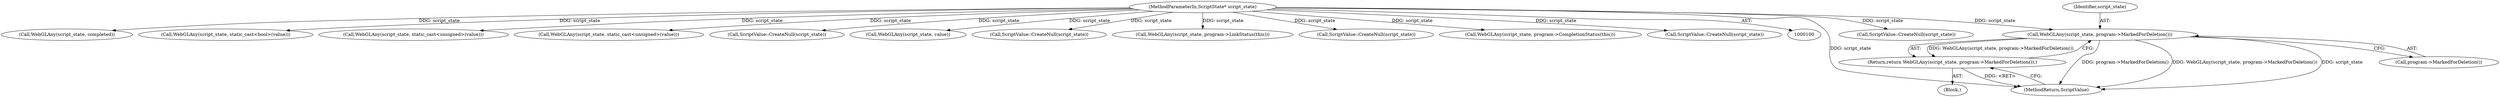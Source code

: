 digraph "0_Chrome_a4150b688a754d3d10d2ca385155b1c95d77d6ae_8@pointer" {
"1000123" [label="(Call,WebGLAny(script_state, program->MarkedForDeletion()))"];
"1000101" [label="(MethodParameterIn,ScriptState* script_state)"];
"1000122" [label="(Return,return WebGLAny(script_state, program->MarkedForDeletion());)"];
"1000185" [label="(Call,ScriptValue::CreateNull(script_state))"];
"1000122" [label="(Return,return WebGLAny(script_state, program->MarkedForDeletion());)"];
"1000166" [label="(Call,WebGLAny(script_state, completed))"];
"1000134" [label="(Call,WebGLAny(script_state, static_cast<bool>(value)))"];
"1000220" [label="(Call,WebGLAny(script_state, static_cast<unsigned>(value)))"];
"1000238" [label="(Call,WebGLAny(script_state, static_cast<unsigned>(value)))"];
"1000250" [label="(Call,ScriptValue::CreateNull(script_state))"];
"1000198" [label="(Call,WebGLAny(script_state, value))"];
"1000101" [label="(MethodParameterIn,ScriptState* script_state)"];
"1000211" [label="(Call,ScriptValue::CreateNull(script_state))"];
"1000252" [label="(MethodReturn,ScriptValue)"];
"1000141" [label="(Call,WebGLAny(script_state, program->LinkStatus(this)))"];
"1000125" [label="(Call,program->MarkedForDeletion())"];
"1000156" [label="(Call,ScriptValue::CreateNull(script_state))"];
"1000170" [label="(Call,WebGLAny(script_state, program->CompletionStatus(this)))"];
"1000120" [label="(Block,)"];
"1000123" [label="(Call,WebGLAny(script_state, program->MarkedForDeletion()))"];
"1000112" [label="(Call,ScriptValue::CreateNull(script_state))"];
"1000124" [label="(Identifier,script_state)"];
"1000123" -> "1000122"  [label="AST: "];
"1000123" -> "1000125"  [label="CFG: "];
"1000124" -> "1000123"  [label="AST: "];
"1000125" -> "1000123"  [label="AST: "];
"1000122" -> "1000123"  [label="CFG: "];
"1000123" -> "1000252"  [label="DDG: program->MarkedForDeletion()"];
"1000123" -> "1000252"  [label="DDG: WebGLAny(script_state, program->MarkedForDeletion())"];
"1000123" -> "1000252"  [label="DDG: script_state"];
"1000123" -> "1000122"  [label="DDG: WebGLAny(script_state, program->MarkedForDeletion())"];
"1000101" -> "1000123"  [label="DDG: script_state"];
"1000101" -> "1000100"  [label="AST: "];
"1000101" -> "1000252"  [label="DDG: script_state"];
"1000101" -> "1000112"  [label="DDG: script_state"];
"1000101" -> "1000134"  [label="DDG: script_state"];
"1000101" -> "1000141"  [label="DDG: script_state"];
"1000101" -> "1000156"  [label="DDG: script_state"];
"1000101" -> "1000166"  [label="DDG: script_state"];
"1000101" -> "1000170"  [label="DDG: script_state"];
"1000101" -> "1000185"  [label="DDG: script_state"];
"1000101" -> "1000198"  [label="DDG: script_state"];
"1000101" -> "1000211"  [label="DDG: script_state"];
"1000101" -> "1000220"  [label="DDG: script_state"];
"1000101" -> "1000238"  [label="DDG: script_state"];
"1000101" -> "1000250"  [label="DDG: script_state"];
"1000122" -> "1000120"  [label="AST: "];
"1000252" -> "1000122"  [label="CFG: "];
"1000122" -> "1000252"  [label="DDG: <RET>"];
}
